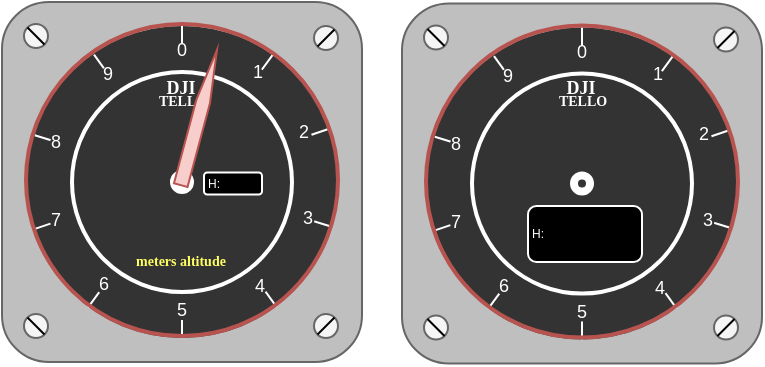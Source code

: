 <mxfile version="15.2.7" type="device"><diagram id="6t8O02BuIfY-7PmOIHXk" name="Pagina-1"><mxGraphModel dx="184" dy="119" grid="1" gridSize="10" guides="1" tooltips="1" connect="1" arrows="1" fold="1" page="1" pageScale="1" pageWidth="827" pageHeight="1169" math="0" shadow="0"><root><mxCell id="0"/><mxCell id="1" parent="0"/><mxCell id="HsNXsQ65KUtNim80Hznn-1" value="" style="rounded=1;whiteSpace=wrap;html=1;strokeColor=#666666;fontColor=#333333;fillColor=#BFBFBF;arcSize=13;" parent="1" vertex="1"><mxGeometry x="280" y="190" width="180" height="180" as="geometry"/></mxCell><mxCell id="HsNXsQ65KUtNim80Hznn-3" value="" style="ellipse;whiteSpace=wrap;html=1;fontColor=#333333;fillColor=#333333;strokeColor=none;rotation=0;" parent="1" vertex="1"><mxGeometry x="292" y="202" width="156" height="156" as="geometry"/></mxCell><mxCell id="2f-NdvU-jxoa44cyzBX5-22" value="" style="endArrow=none;html=1;strokeColor=#FFFFFF;fontSize=7;strokeWidth=2;" parent="1" target="HsNXsQ65KUtNim80Hznn-3" edge="1"><mxGeometry width="50" height="50" relative="1" as="geometry"><mxPoint x="370" y="202" as="sourcePoint"/><mxPoint x="370" y="344" as="targetPoint"/></mxGeometry></mxCell><mxCell id="2f-NdvU-jxoa44cyzBX5-59" value="" style="endArrow=none;html=1;exitX=0.5;exitY=1;exitDx=0;exitDy=0;entryX=0.5;entryY=0;entryDx=0;entryDy=0;strokeColor=#FFFFFF;strokeWidth=1;" parent="1" source="HsNXsQ65KUtNim80Hznn-3" target="HsNXsQ65KUtNim80Hznn-3" edge="1"><mxGeometry width="50" height="50" relative="1" as="geometry"><mxPoint x="360" y="360" as="sourcePoint"/><mxPoint x="410" y="310" as="targetPoint"/></mxGeometry></mxCell><mxCell id="2f-NdvU-jxoa44cyzBX5-66" value="" style="endArrow=none;html=1;exitX=0.803;exitY=0.9;exitDx=0;exitDy=0;strokeColor=#FFFFFF;strokeWidth=1;entryX=0.218;entryY=0.092;entryDx=0;entryDy=0;entryPerimeter=0;exitPerimeter=0;" parent="1" source="HsNXsQ65KUtNim80Hznn-3" target="HsNXsQ65KUtNim80Hznn-3" edge="1"><mxGeometry width="50" height="50" relative="1" as="geometry"><mxPoint x="418" y="349" as="sourcePoint"/><mxPoint x="321" y="211" as="targetPoint"/></mxGeometry></mxCell><mxCell id="2f-NdvU-jxoa44cyzBX5-67" value="" style="endArrow=none;html=1;entryX=0.028;entryY=0.35;entryDx=0;entryDy=0;strokeColor=#FFFFFF;strokeWidth=1;entryPerimeter=0;exitX=0.972;exitY=0.641;exitDx=0;exitDy=0;exitPerimeter=0;" parent="1" source="HsNXsQ65KUtNim80Hznn-3" target="HsNXsQ65KUtNim80Hznn-3" edge="1"><mxGeometry width="50" height="50" relative="1" as="geometry"><mxPoint x="441" y="309" as="sourcePoint"/><mxPoint x="298" y="249" as="targetPoint"/></mxGeometry></mxCell><mxCell id="2f-NdvU-jxoa44cyzBX5-71" value="" style="endArrow=none;html=1;exitX=0.199;exitY=0.902;exitDx=0;exitDy=0;entryX=0.786;entryY=0.09;entryDx=0;entryDy=0;strokeColor=#FFFFFF;strokeWidth=1;entryPerimeter=0;exitPerimeter=0;" parent="1" source="HsNXsQ65KUtNim80Hznn-3" edge="1"><mxGeometry width="50" height="50" relative="1" as="geometry"><mxPoint x="315.846" y="335.154" as="sourcePoint"/><mxPoint x="415.616" y="216.04" as="targetPoint"/></mxGeometry></mxCell><mxCell id="2f-NdvU-jxoa44cyzBX5-72" value="" style="endArrow=none;html=1;exitX=0.024;exitY=0.652;exitDx=0;exitDy=0;entryX=0.967;entryY=0.331;entryDx=0;entryDy=0;strokeColor=#FFFFFF;strokeWidth=1;entryPerimeter=0;exitPerimeter=0;" parent="1" source="HsNXsQ65KUtNim80Hznn-3" target="HsNXsQ65KUtNim80Hznn-3" edge="1"><mxGeometry width="50" height="50" relative="1" as="geometry"><mxPoint x="295" y="302" as="sourcePoint"/><mxPoint x="466" y="248" as="targetPoint"/></mxGeometry></mxCell><mxCell id="2f-NdvU-jxoa44cyzBX5-73" value="" style="ellipse;whiteSpace=wrap;html=1;fontColor=#333333;fillColor=#333333;strokeColor=none;rotation=0;" parent="1" vertex="1"><mxGeometry x="301" y="211" width="138" height="138" as="geometry"/></mxCell><mxCell id="2f-NdvU-jxoa44cyzBX5-74" value="" style="ellipse;whiteSpace=wrap;html=1;aspect=fixed;strokeColor=#b85450;fillColor=none;strokeWidth=2;" parent="1" vertex="1"><mxGeometry x="292" y="201" width="156" height="156" as="geometry"/></mxCell><mxCell id="2f-NdvU-jxoa44cyzBX5-75" value="&lt;font color=&quot;#ffffff&quot; style=&quot;font-size: 9px;&quot;&gt;0&lt;/font&gt;" style="text;html=1;strokeColor=none;fillColor=none;align=center;verticalAlign=middle;whiteSpace=wrap;rounded=0;fontSize=9;" parent="1" vertex="1"><mxGeometry x="368" y="209" width="4" height="10" as="geometry"/></mxCell><mxCell id="2f-NdvU-jxoa44cyzBX5-76" value="&lt;font color=&quot;#ffffff&quot; style=&quot;font-size: 9px&quot;&gt;1&lt;/font&gt;" style="text;html=1;strokeColor=none;fillColor=none;align=center;verticalAlign=middle;whiteSpace=wrap;rounded=0;fontSize=9;" parent="1" vertex="1"><mxGeometry x="406" y="220" width="4" height="10" as="geometry"/></mxCell><mxCell id="2f-NdvU-jxoa44cyzBX5-77" value="&lt;font color=&quot;#ffffff&quot; style=&quot;font-size: 9px&quot;&gt;2&lt;/font&gt;" style="text;html=1;strokeColor=none;fillColor=none;align=center;verticalAlign=middle;whiteSpace=wrap;rounded=0;fontSize=9;" parent="1" vertex="1"><mxGeometry x="429" y="250" width="4" height="10" as="geometry"/></mxCell><mxCell id="2f-NdvU-jxoa44cyzBX5-78" value="&lt;font color=&quot;#ffffff&quot; style=&quot;font-size: 9px&quot;&gt;3&lt;/font&gt;" style="text;html=1;strokeColor=none;fillColor=none;align=center;verticalAlign=middle;whiteSpace=wrap;rounded=0;fontSize=9;" parent="1" vertex="1"><mxGeometry x="431" y="293" width="4" height="10" as="geometry"/></mxCell><mxCell id="2f-NdvU-jxoa44cyzBX5-79" value="&lt;font color=&quot;#ffffff&quot; style=&quot;font-size: 9px&quot;&gt;4&lt;/font&gt;" style="text;html=1;strokeColor=none;fillColor=none;align=center;verticalAlign=middle;whiteSpace=wrap;rounded=0;fontSize=9;" parent="1" vertex="1"><mxGeometry x="407" y="327" width="4" height="10" as="geometry"/></mxCell><mxCell id="2f-NdvU-jxoa44cyzBX5-80" value="&lt;font color=&quot;#ffffff&quot; style=&quot;font-size: 9px&quot;&gt;5&lt;/font&gt;" style="text;html=1;strokeColor=none;fillColor=none;align=center;verticalAlign=middle;whiteSpace=wrap;rounded=0;fontSize=9;" parent="1" vertex="1"><mxGeometry x="368" y="339" width="4" height="10" as="geometry"/></mxCell><mxCell id="2f-NdvU-jxoa44cyzBX5-81" value="&lt;font color=&quot;#ffffff&quot; style=&quot;font-size: 9px&quot;&gt;6&lt;/font&gt;" style="text;html=1;strokeColor=none;fillColor=none;align=center;verticalAlign=middle;whiteSpace=wrap;rounded=0;fontSize=9;" parent="1" vertex="1"><mxGeometry x="329" y="326" width="4" height="10" as="geometry"/></mxCell><mxCell id="2f-NdvU-jxoa44cyzBX5-82" value="&lt;font color=&quot;#ffffff&quot; style=&quot;font-size: 9px&quot;&gt;7&lt;/font&gt;" style="text;html=1;strokeColor=none;fillColor=none;align=center;verticalAlign=middle;whiteSpace=wrap;rounded=0;fontSize=9;" parent="1" vertex="1"><mxGeometry x="305" y="294.25" width="4" height="10" as="geometry"/></mxCell><mxCell id="2f-NdvU-jxoa44cyzBX5-83" value="&lt;font color=&quot;#ffffff&quot; style=&quot;font-size: 9px&quot;&gt;8&lt;/font&gt;" style="text;html=1;strokeColor=none;fillColor=none;align=center;verticalAlign=middle;whiteSpace=wrap;rounded=0;fontSize=9;" parent="1" vertex="1"><mxGeometry x="305" y="255" width="4" height="10" as="geometry"/></mxCell><mxCell id="2f-NdvU-jxoa44cyzBX5-84" value="&lt;font color=&quot;#ffffff&quot; style=&quot;font-size: 9px&quot;&gt;9&lt;/font&gt;" style="text;html=1;strokeColor=none;fillColor=none;align=center;verticalAlign=middle;whiteSpace=wrap;rounded=0;fontSize=9;" parent="1" vertex="1"><mxGeometry x="331" y="221" width="4" height="10" as="geometry"/></mxCell><mxCell id="2f-NdvU-jxoa44cyzBX5-85" value="" style="ellipse;whiteSpace=wrap;html=1;aspect=fixed;fontSize=9;strokeWidth=2;fillColor=none;fontColor=#FFFFFF;strokeColor=#FFFFFF;" parent="1" vertex="1"><mxGeometry x="315" y="225" width="110" height="110" as="geometry"/></mxCell><mxCell id="2f-NdvU-jxoa44cyzBX5-86" value="" style="ellipse;whiteSpace=wrap;html=1;aspect=fixed;fontSize=9;fontColor=#FFFFFF;strokeColor=#FFFFFF;strokeWidth=2;" parent="1" vertex="1"><mxGeometry x="365" y="275" width="10" height="10" as="geometry"/></mxCell><mxCell id="2f-NdvU-jxoa44cyzBX5-87" value="" style="ellipse;whiteSpace=wrap;html=1;aspect=fixed;fontSize=9;fontColor=#FFFFFF;strokeWidth=2;strokeColor=none;fillColor=#333333;" parent="1" vertex="1"><mxGeometry x="368" y="278" width="4" height="4" as="geometry"/></mxCell><mxCell id="2f-NdvU-jxoa44cyzBX5-90" value="H:" style="rounded=1;whiteSpace=wrap;html=1;fontSize=6;fontColor=#FFFFFF;strokeColor=#FFFFFF;strokeWidth=1;fillColor=#000000;align=left;verticalAlign=middle;" parent="1" vertex="1"><mxGeometry x="381" y="275.25" width="29" height="11" as="geometry"/></mxCell><mxCell id="2f-NdvU-jxoa44cyzBX5-120" style="rounded=0;orthogonalLoop=1;jettySize=auto;html=1;exitX=0;exitY=0;exitDx=0;exitDy=0;entryX=1;entryY=1;entryDx=0;entryDy=0;fontSize=6;fontColor=#FFFFFF;strokeColor=#000000;strokeWidth=1;endArrow=none;endFill=0;" parent="1" source="2f-NdvU-jxoa44cyzBX5-117" target="2f-NdvU-jxoa44cyzBX5-117" edge="1"><mxGeometry relative="1" as="geometry"/></mxCell><mxCell id="2f-NdvU-jxoa44cyzBX5-117" value="" style="ellipse;whiteSpace=wrap;html=1;aspect=fixed;fontSize=6;fontColor=#333333;strokeColor=#666666;strokeWidth=1;fillColor=#f5f5f5;align=left;verticalAlign=middle;" parent="1" vertex="1"><mxGeometry x="291" y="201" width="12" height="12" as="geometry"/></mxCell><mxCell id="2f-NdvU-jxoa44cyzBX5-123" style="edgeStyle=none;rounded=0;orthogonalLoop=1;jettySize=auto;html=1;exitX=0;exitY=0;exitDx=0;exitDy=0;entryX=1;entryY=1;entryDx=0;entryDy=0;fontSize=6;fontColor=#FFFFFF;endArrow=none;endFill=0;strokeColor=#000000;strokeWidth=1;" parent="1" source="2f-NdvU-jxoa44cyzBX5-117" target="2f-NdvU-jxoa44cyzBX5-117" edge="1"><mxGeometry relative="1" as="geometry"/></mxCell><mxCell id="2f-NdvU-jxoa44cyzBX5-125" value="" style="ellipse;whiteSpace=wrap;html=1;aspect=fixed;fontSize=6;fontColor=#333333;strokeColor=#666666;strokeWidth=1;fillColor=#f5f5f5;align=left;verticalAlign=middle;" parent="1" vertex="1"><mxGeometry x="436" y="202" width="12" height="12" as="geometry"/></mxCell><mxCell id="2f-NdvU-jxoa44cyzBX5-127" value="" style="ellipse;whiteSpace=wrap;html=1;aspect=fixed;fontSize=6;fontColor=#333333;strokeColor=#666666;strokeWidth=1;fillColor=#f5f5f5;align=left;verticalAlign=middle;" parent="1" vertex="1"><mxGeometry x="436" y="346" width="12" height="12" as="geometry"/></mxCell><mxCell id="2f-NdvU-jxoa44cyzBX5-129" value="" style="ellipse;whiteSpace=wrap;html=1;aspect=fixed;fontSize=6;fontColor=#333333;strokeColor=#666666;strokeWidth=1;fillColor=#f5f5f5;align=left;verticalAlign=middle;" parent="1" vertex="1"><mxGeometry x="291" y="346" width="12" height="12" as="geometry"/></mxCell><mxCell id="2f-NdvU-jxoa44cyzBX5-130" style="edgeStyle=none;rounded=0;orthogonalLoop=1;jettySize=auto;html=1;exitX=0;exitY=0;exitDx=0;exitDy=0;entryX=1;entryY=1;entryDx=0;entryDy=0;fontSize=6;fontColor=#FFFFFF;endArrow=none;endFill=0;strokeColor=#000000;strokeWidth=1;" parent="1" source="2f-NdvU-jxoa44cyzBX5-129" target="2f-NdvU-jxoa44cyzBX5-129" edge="1"><mxGeometry relative="1" as="geometry"/></mxCell><mxCell id="2f-NdvU-jxoa44cyzBX5-131" style="edgeStyle=none;rounded=0;orthogonalLoop=1;jettySize=auto;html=1;exitX=0;exitY=1;exitDx=0;exitDy=0;entryX=1;entryY=0;entryDx=0;entryDy=0;fontSize=6;fontColor=#FFFFFF;endArrow=none;endFill=0;strokeColor=#000000;strokeWidth=1;" parent="1" source="2f-NdvU-jxoa44cyzBX5-125" target="2f-NdvU-jxoa44cyzBX5-125" edge="1"><mxGeometry relative="1" as="geometry"/></mxCell><mxCell id="2f-NdvU-jxoa44cyzBX5-132" style="edgeStyle=none;rounded=0;orthogonalLoop=1;jettySize=auto;html=1;exitX=0;exitY=1;exitDx=0;exitDy=0;entryX=1;entryY=0;entryDx=0;entryDy=0;fontSize=6;fontColor=#FFFFFF;endArrow=none;endFill=0;strokeColor=#000000;strokeWidth=1;" parent="1" source="2f-NdvU-jxoa44cyzBX5-127" target="2f-NdvU-jxoa44cyzBX5-127" edge="1"><mxGeometry relative="1" as="geometry"/></mxCell><mxCell id="2f-NdvU-jxoa44cyzBX5-140" value="&lt;b style=&quot;font-size: 9px;&quot;&gt;&lt;font face=&quot;Georgia&quot; style=&quot;font-size: 9px;&quot;&gt;DJI&lt;/font&gt;&lt;/b&gt;" style="text;html=1;strokeColor=none;fillColor=none;align=center;verticalAlign=middle;whiteSpace=wrap;rounded=0;fontFamily=Tahoma;fontSize=9;fontColor=#FFFFFF;" parent="1" vertex="1"><mxGeometry x="354.25" y="225" width="30.5" height="15" as="geometry"/></mxCell><mxCell id="2f-NdvU-jxoa44cyzBX5-141" value="&lt;b style=&quot;font-size: 7px;&quot;&gt;&lt;font face=&quot;Georgia&quot; style=&quot;font-size: 7px;&quot;&gt;TELLO&lt;/font&gt;&lt;/b&gt;" style="text;html=1;strokeColor=none;fillColor=none;align=center;verticalAlign=middle;whiteSpace=wrap;rounded=0;fontFamily=Tahoma;fontSize=7;fontColor=#FFFFFF;" parent="1" vertex="1"><mxGeometry x="354.75" y="232" width="30.5" height="15" as="geometry"/></mxCell><mxCell id="2f-NdvU-jxoa44cyzBX5-142" value="&lt;b style=&quot;font-size: 7px&quot;&gt;&lt;font face=&quot;Garamond&quot; color=&quot;#ffff66&quot; style=&quot;font-size: 7px&quot;&gt;meters altitude&lt;/font&gt;&lt;br style=&quot;font-size: 7px&quot;&gt;&lt;/b&gt;" style="text;html=1;strokeColor=none;fillColor=none;align=center;verticalAlign=middle;whiteSpace=wrap;rounded=0;fontFamily=Tahoma;fontSize=7;fontColor=#FFFFFF;" parent="1" vertex="1"><mxGeometry x="344.25" y="311" width="50.5" height="17" as="geometry"/></mxCell><mxCell id="2f-NdvU-jxoa44cyzBX5-150" value="" style="html=1;shadow=0;dashed=0;align=center;verticalAlign=middle;shape=mxgraph.arrows2.arrow;dy=0;dx=26.71;notch=0;labelBackgroundColor=none;fontFamily=Tahoma;fontSize=7;strokeColor=#b85450;strokeWidth=1;fillColor=#f8cecc;rotation=-75;" parent="1" vertex="1"><mxGeometry x="343.44" y="244.26" width="70" height="7" as="geometry"/></mxCell><mxCell id="2f-NdvU-jxoa44cyzBX5-151" value="" style="rounded=1;whiteSpace=wrap;html=1;strokeColor=#666666;fontColor=#333333;fillColor=#BFBFBF;arcSize=13;" parent="1" vertex="1"><mxGeometry x="480" y="190.75" width="180" height="180" as="geometry"/></mxCell><mxCell id="2f-NdvU-jxoa44cyzBX5-152" value="" style="ellipse;whiteSpace=wrap;html=1;fontColor=#333333;fillColor=#333333;strokeColor=none;rotation=0;" parent="1" vertex="1"><mxGeometry x="492" y="202.75" width="156" height="156" as="geometry"/></mxCell><mxCell id="2f-NdvU-jxoa44cyzBX5-153" value="" style="endArrow=none;html=1;strokeColor=#FFFFFF;fontSize=7;strokeWidth=2;" parent="1" target="2f-NdvU-jxoa44cyzBX5-152" edge="1"><mxGeometry width="50" height="50" relative="1" as="geometry"><mxPoint x="570" y="202.75" as="sourcePoint"/><mxPoint x="570" y="344.75" as="targetPoint"/></mxGeometry></mxCell><mxCell id="2f-NdvU-jxoa44cyzBX5-154" value="" style="endArrow=none;html=1;exitX=0.5;exitY=1;exitDx=0;exitDy=0;entryX=0.5;entryY=0;entryDx=0;entryDy=0;strokeColor=#FFFFFF;strokeWidth=1;" parent="1" source="2f-NdvU-jxoa44cyzBX5-152" target="2f-NdvU-jxoa44cyzBX5-152" edge="1"><mxGeometry width="50" height="50" relative="1" as="geometry"><mxPoint x="560" y="360.75" as="sourcePoint"/><mxPoint x="610" y="310.75" as="targetPoint"/></mxGeometry></mxCell><mxCell id="2f-NdvU-jxoa44cyzBX5-155" value="" style="endArrow=none;html=1;exitX=0.803;exitY=0.9;exitDx=0;exitDy=0;strokeColor=#FFFFFF;strokeWidth=1;entryX=0.218;entryY=0.092;entryDx=0;entryDy=0;entryPerimeter=0;exitPerimeter=0;" parent="1" source="2f-NdvU-jxoa44cyzBX5-152" target="2f-NdvU-jxoa44cyzBX5-152" edge="1"><mxGeometry width="50" height="50" relative="1" as="geometry"><mxPoint x="618" y="349.75" as="sourcePoint"/><mxPoint x="521" y="211.75" as="targetPoint"/></mxGeometry></mxCell><mxCell id="2f-NdvU-jxoa44cyzBX5-156" value="" style="endArrow=none;html=1;entryX=0.028;entryY=0.35;entryDx=0;entryDy=0;strokeColor=#FFFFFF;strokeWidth=1;entryPerimeter=0;exitX=0.972;exitY=0.641;exitDx=0;exitDy=0;exitPerimeter=0;" parent="1" source="2f-NdvU-jxoa44cyzBX5-152" target="2f-NdvU-jxoa44cyzBX5-152" edge="1"><mxGeometry width="50" height="50" relative="1" as="geometry"><mxPoint x="641" y="309.75" as="sourcePoint"/><mxPoint x="498" y="249.75" as="targetPoint"/></mxGeometry></mxCell><mxCell id="2f-NdvU-jxoa44cyzBX5-157" value="" style="endArrow=none;html=1;exitX=0.199;exitY=0.902;exitDx=0;exitDy=0;entryX=0.786;entryY=0.09;entryDx=0;entryDy=0;strokeColor=#FFFFFF;strokeWidth=1;entryPerimeter=0;exitPerimeter=0;" parent="1" source="2f-NdvU-jxoa44cyzBX5-152" edge="1"><mxGeometry width="50" height="50" relative="1" as="geometry"><mxPoint x="515.846" y="335.904" as="sourcePoint"/><mxPoint x="615.616" y="216.79" as="targetPoint"/></mxGeometry></mxCell><mxCell id="2f-NdvU-jxoa44cyzBX5-158" value="" style="endArrow=none;html=1;exitX=0.024;exitY=0.652;exitDx=0;exitDy=0;entryX=0.967;entryY=0.331;entryDx=0;entryDy=0;strokeColor=#FFFFFF;strokeWidth=1;entryPerimeter=0;exitPerimeter=0;" parent="1" source="2f-NdvU-jxoa44cyzBX5-152" target="2f-NdvU-jxoa44cyzBX5-152" edge="1"><mxGeometry width="50" height="50" relative="1" as="geometry"><mxPoint x="495" y="302.75" as="sourcePoint"/><mxPoint x="666" y="248.75" as="targetPoint"/></mxGeometry></mxCell><mxCell id="2f-NdvU-jxoa44cyzBX5-159" value="" style="ellipse;whiteSpace=wrap;html=1;fontColor=#333333;fillColor=#333333;strokeColor=none;rotation=0;" parent="1" vertex="1"><mxGeometry x="501" y="211.75" width="138" height="138" as="geometry"/></mxCell><mxCell id="2f-NdvU-jxoa44cyzBX5-160" value="" style="ellipse;whiteSpace=wrap;html=1;aspect=fixed;strokeColor=#b85450;fillColor=none;strokeWidth=2;" parent="1" vertex="1"><mxGeometry x="492" y="201.75" width="156" height="156" as="geometry"/></mxCell><mxCell id="2f-NdvU-jxoa44cyzBX5-161" value="&lt;font color=&quot;#ffffff&quot; style=&quot;font-size: 9px;&quot;&gt;0&lt;/font&gt;" style="text;html=1;strokeColor=none;fillColor=none;align=center;verticalAlign=middle;whiteSpace=wrap;rounded=0;fontSize=9;" parent="1" vertex="1"><mxGeometry x="568" y="209.75" width="4" height="10" as="geometry"/></mxCell><mxCell id="2f-NdvU-jxoa44cyzBX5-162" value="&lt;font color=&quot;#ffffff&quot; style=&quot;font-size: 9px&quot;&gt;1&lt;/font&gt;" style="text;html=1;strokeColor=none;fillColor=none;align=center;verticalAlign=middle;whiteSpace=wrap;rounded=0;fontSize=9;" parent="1" vertex="1"><mxGeometry x="606" y="220.75" width="4" height="10" as="geometry"/></mxCell><mxCell id="2f-NdvU-jxoa44cyzBX5-163" value="&lt;font color=&quot;#ffffff&quot; style=&quot;font-size: 9px&quot;&gt;2&lt;/font&gt;" style="text;html=1;strokeColor=none;fillColor=none;align=center;verticalAlign=middle;whiteSpace=wrap;rounded=0;fontSize=9;" parent="1" vertex="1"><mxGeometry x="629" y="250.75" width="4" height="10" as="geometry"/></mxCell><mxCell id="2f-NdvU-jxoa44cyzBX5-164" value="&lt;font color=&quot;#ffffff&quot; style=&quot;font-size: 9px&quot;&gt;3&lt;/font&gt;" style="text;html=1;strokeColor=none;fillColor=none;align=center;verticalAlign=middle;whiteSpace=wrap;rounded=0;fontSize=9;" parent="1" vertex="1"><mxGeometry x="631" y="293.75" width="4" height="10" as="geometry"/></mxCell><mxCell id="2f-NdvU-jxoa44cyzBX5-165" value="&lt;font color=&quot;#ffffff&quot; style=&quot;font-size: 9px&quot;&gt;4&lt;/font&gt;" style="text;html=1;strokeColor=none;fillColor=none;align=center;verticalAlign=middle;whiteSpace=wrap;rounded=0;fontSize=9;" parent="1" vertex="1"><mxGeometry x="607" y="327.75" width="4" height="10" as="geometry"/></mxCell><mxCell id="2f-NdvU-jxoa44cyzBX5-166" value="&lt;font color=&quot;#ffffff&quot; style=&quot;font-size: 9px&quot;&gt;5&lt;/font&gt;" style="text;html=1;strokeColor=none;fillColor=none;align=center;verticalAlign=middle;whiteSpace=wrap;rounded=0;fontSize=9;" parent="1" vertex="1"><mxGeometry x="568" y="339.75" width="4" height="10" as="geometry"/></mxCell><mxCell id="2f-NdvU-jxoa44cyzBX5-167" value="&lt;font color=&quot;#ffffff&quot; style=&quot;font-size: 9px&quot;&gt;6&lt;/font&gt;" style="text;html=1;strokeColor=none;fillColor=none;align=center;verticalAlign=middle;whiteSpace=wrap;rounded=0;fontSize=9;" parent="1" vertex="1"><mxGeometry x="529" y="326.75" width="4" height="10" as="geometry"/></mxCell><mxCell id="2f-NdvU-jxoa44cyzBX5-168" value="&lt;font color=&quot;#ffffff&quot; style=&quot;font-size: 9px&quot;&gt;7&lt;/font&gt;" style="text;html=1;strokeColor=none;fillColor=none;align=center;verticalAlign=middle;whiteSpace=wrap;rounded=0;fontSize=9;" parent="1" vertex="1"><mxGeometry x="505" y="295" width="4" height="10" as="geometry"/></mxCell><mxCell id="2f-NdvU-jxoa44cyzBX5-169" value="&lt;font color=&quot;#ffffff&quot; style=&quot;font-size: 9px&quot;&gt;8&lt;/font&gt;" style="text;html=1;strokeColor=none;fillColor=none;align=center;verticalAlign=middle;whiteSpace=wrap;rounded=0;fontSize=9;" parent="1" vertex="1"><mxGeometry x="505" y="255.75" width="4" height="10" as="geometry"/></mxCell><mxCell id="2f-NdvU-jxoa44cyzBX5-170" value="&lt;font color=&quot;#ffffff&quot; style=&quot;font-size: 9px&quot;&gt;9&lt;/font&gt;" style="text;html=1;strokeColor=none;fillColor=none;align=center;verticalAlign=middle;whiteSpace=wrap;rounded=0;fontSize=9;" parent="1" vertex="1"><mxGeometry x="531" y="221.75" width="4" height="10" as="geometry"/></mxCell><mxCell id="2f-NdvU-jxoa44cyzBX5-171" value="" style="ellipse;whiteSpace=wrap;html=1;aspect=fixed;fontSize=9;strokeWidth=2;fillColor=none;fontColor=#FFFFFF;strokeColor=#FFFFFF;" parent="1" vertex="1"><mxGeometry x="515" y="225.75" width="110" height="110" as="geometry"/></mxCell><mxCell id="2f-NdvU-jxoa44cyzBX5-172" value="" style="ellipse;whiteSpace=wrap;html=1;aspect=fixed;fontSize=9;fontColor=#FFFFFF;strokeColor=#FFFFFF;strokeWidth=2;" parent="1" vertex="1"><mxGeometry x="565" y="275.75" width="10" height="10" as="geometry"/></mxCell><mxCell id="2f-NdvU-jxoa44cyzBX5-173" value="" style="ellipse;whiteSpace=wrap;html=1;aspect=fixed;fontSize=9;fontColor=#FFFFFF;strokeWidth=2;strokeColor=none;fillColor=#333333;" parent="1" vertex="1"><mxGeometry x="568" y="278.75" width="4" height="4" as="geometry"/></mxCell><mxCell id="2f-NdvU-jxoa44cyzBX5-174" value="H:" style="rounded=1;whiteSpace=wrap;html=1;fontSize=6;fontColor=#FFFFFF;strokeColor=#FFFFFF;strokeWidth=1;fillColor=#000000;align=left;verticalAlign=middle;" parent="1" vertex="1"><mxGeometry x="543" y="292" width="57" height="28" as="geometry"/></mxCell><mxCell id="2f-NdvU-jxoa44cyzBX5-175" style="rounded=0;orthogonalLoop=1;jettySize=auto;html=1;exitX=0;exitY=0;exitDx=0;exitDy=0;entryX=1;entryY=1;entryDx=0;entryDy=0;fontSize=6;fontColor=#FFFFFF;strokeColor=#000000;strokeWidth=1;endArrow=none;endFill=0;" parent="1" source="2f-NdvU-jxoa44cyzBX5-176" target="2f-NdvU-jxoa44cyzBX5-176" edge="1"><mxGeometry relative="1" as="geometry"/></mxCell><mxCell id="2f-NdvU-jxoa44cyzBX5-176" value="" style="ellipse;whiteSpace=wrap;html=1;aspect=fixed;fontSize=6;fontColor=#333333;strokeColor=#666666;strokeWidth=1;fillColor=#f5f5f5;align=left;verticalAlign=middle;" parent="1" vertex="1"><mxGeometry x="491" y="201.75" width="12" height="12" as="geometry"/></mxCell><mxCell id="2f-NdvU-jxoa44cyzBX5-177" style="edgeStyle=none;rounded=0;orthogonalLoop=1;jettySize=auto;html=1;exitX=0;exitY=0;exitDx=0;exitDy=0;entryX=1;entryY=1;entryDx=0;entryDy=0;fontSize=6;fontColor=#FFFFFF;endArrow=none;endFill=0;strokeColor=#000000;strokeWidth=1;" parent="1" source="2f-NdvU-jxoa44cyzBX5-176" target="2f-NdvU-jxoa44cyzBX5-176" edge="1"><mxGeometry relative="1" as="geometry"/></mxCell><mxCell id="2f-NdvU-jxoa44cyzBX5-178" value="" style="ellipse;whiteSpace=wrap;html=1;aspect=fixed;fontSize=6;fontColor=#333333;strokeColor=#666666;strokeWidth=1;fillColor=#f5f5f5;align=left;verticalAlign=middle;" parent="1" vertex="1"><mxGeometry x="636" y="202.75" width="12" height="12" as="geometry"/></mxCell><mxCell id="2f-NdvU-jxoa44cyzBX5-179" value="" style="ellipse;whiteSpace=wrap;html=1;aspect=fixed;fontSize=6;fontColor=#333333;strokeColor=#666666;strokeWidth=1;fillColor=#f5f5f5;align=left;verticalAlign=middle;" parent="1" vertex="1"><mxGeometry x="636" y="346.75" width="12" height="12" as="geometry"/></mxCell><mxCell id="2f-NdvU-jxoa44cyzBX5-180" value="" style="ellipse;whiteSpace=wrap;html=1;aspect=fixed;fontSize=6;fontColor=#333333;strokeColor=#666666;strokeWidth=1;fillColor=#f5f5f5;align=left;verticalAlign=middle;" parent="1" vertex="1"><mxGeometry x="491" y="346.75" width="12" height="12" as="geometry"/></mxCell><mxCell id="2f-NdvU-jxoa44cyzBX5-181" style="edgeStyle=none;rounded=0;orthogonalLoop=1;jettySize=auto;html=1;exitX=0;exitY=0;exitDx=0;exitDy=0;entryX=1;entryY=1;entryDx=0;entryDy=0;fontSize=6;fontColor=#FFFFFF;endArrow=none;endFill=0;strokeColor=#000000;strokeWidth=1;" parent="1" source="2f-NdvU-jxoa44cyzBX5-180" target="2f-NdvU-jxoa44cyzBX5-180" edge="1"><mxGeometry relative="1" as="geometry"/></mxCell><mxCell id="2f-NdvU-jxoa44cyzBX5-182" style="edgeStyle=none;rounded=0;orthogonalLoop=1;jettySize=auto;html=1;exitX=0;exitY=1;exitDx=0;exitDy=0;entryX=1;entryY=0;entryDx=0;entryDy=0;fontSize=6;fontColor=#FFFFFF;endArrow=none;endFill=0;strokeColor=#000000;strokeWidth=1;" parent="1" source="2f-NdvU-jxoa44cyzBX5-178" target="2f-NdvU-jxoa44cyzBX5-178" edge="1"><mxGeometry relative="1" as="geometry"/></mxCell><mxCell id="2f-NdvU-jxoa44cyzBX5-183" style="edgeStyle=none;rounded=0;orthogonalLoop=1;jettySize=auto;html=1;exitX=0;exitY=1;exitDx=0;exitDy=0;entryX=1;entryY=0;entryDx=0;entryDy=0;fontSize=6;fontColor=#FFFFFF;endArrow=none;endFill=0;strokeColor=#000000;strokeWidth=1;" parent="1" source="2f-NdvU-jxoa44cyzBX5-179" target="2f-NdvU-jxoa44cyzBX5-179" edge="1"><mxGeometry relative="1" as="geometry"/></mxCell><mxCell id="2f-NdvU-jxoa44cyzBX5-184" value="&lt;b style=&quot;font-size: 9px;&quot;&gt;&lt;font face=&quot;Georgia&quot; style=&quot;font-size: 9px;&quot;&gt;DJI&lt;/font&gt;&lt;/b&gt;" style="text;html=1;strokeColor=none;fillColor=none;align=center;verticalAlign=middle;whiteSpace=wrap;rounded=0;fontFamily=Tahoma;fontSize=9;fontColor=#FFFFFF;" parent="1" vertex="1"><mxGeometry x="554.25" y="225.75" width="30.5" height="15" as="geometry"/></mxCell><mxCell id="2f-NdvU-jxoa44cyzBX5-185" value="&lt;b style=&quot;font-size: 7px;&quot;&gt;&lt;font face=&quot;Georgia&quot; style=&quot;font-size: 7px;&quot;&gt;TELLO&lt;/font&gt;&lt;/b&gt;" style="text;html=1;strokeColor=none;fillColor=none;align=center;verticalAlign=middle;whiteSpace=wrap;rounded=0;fontFamily=Tahoma;fontSize=7;fontColor=#FFFFFF;" parent="1" vertex="1"><mxGeometry x="554.75" y="232.75" width="30.5" height="15" as="geometry"/></mxCell></root></mxGraphModel></diagram></mxfile>